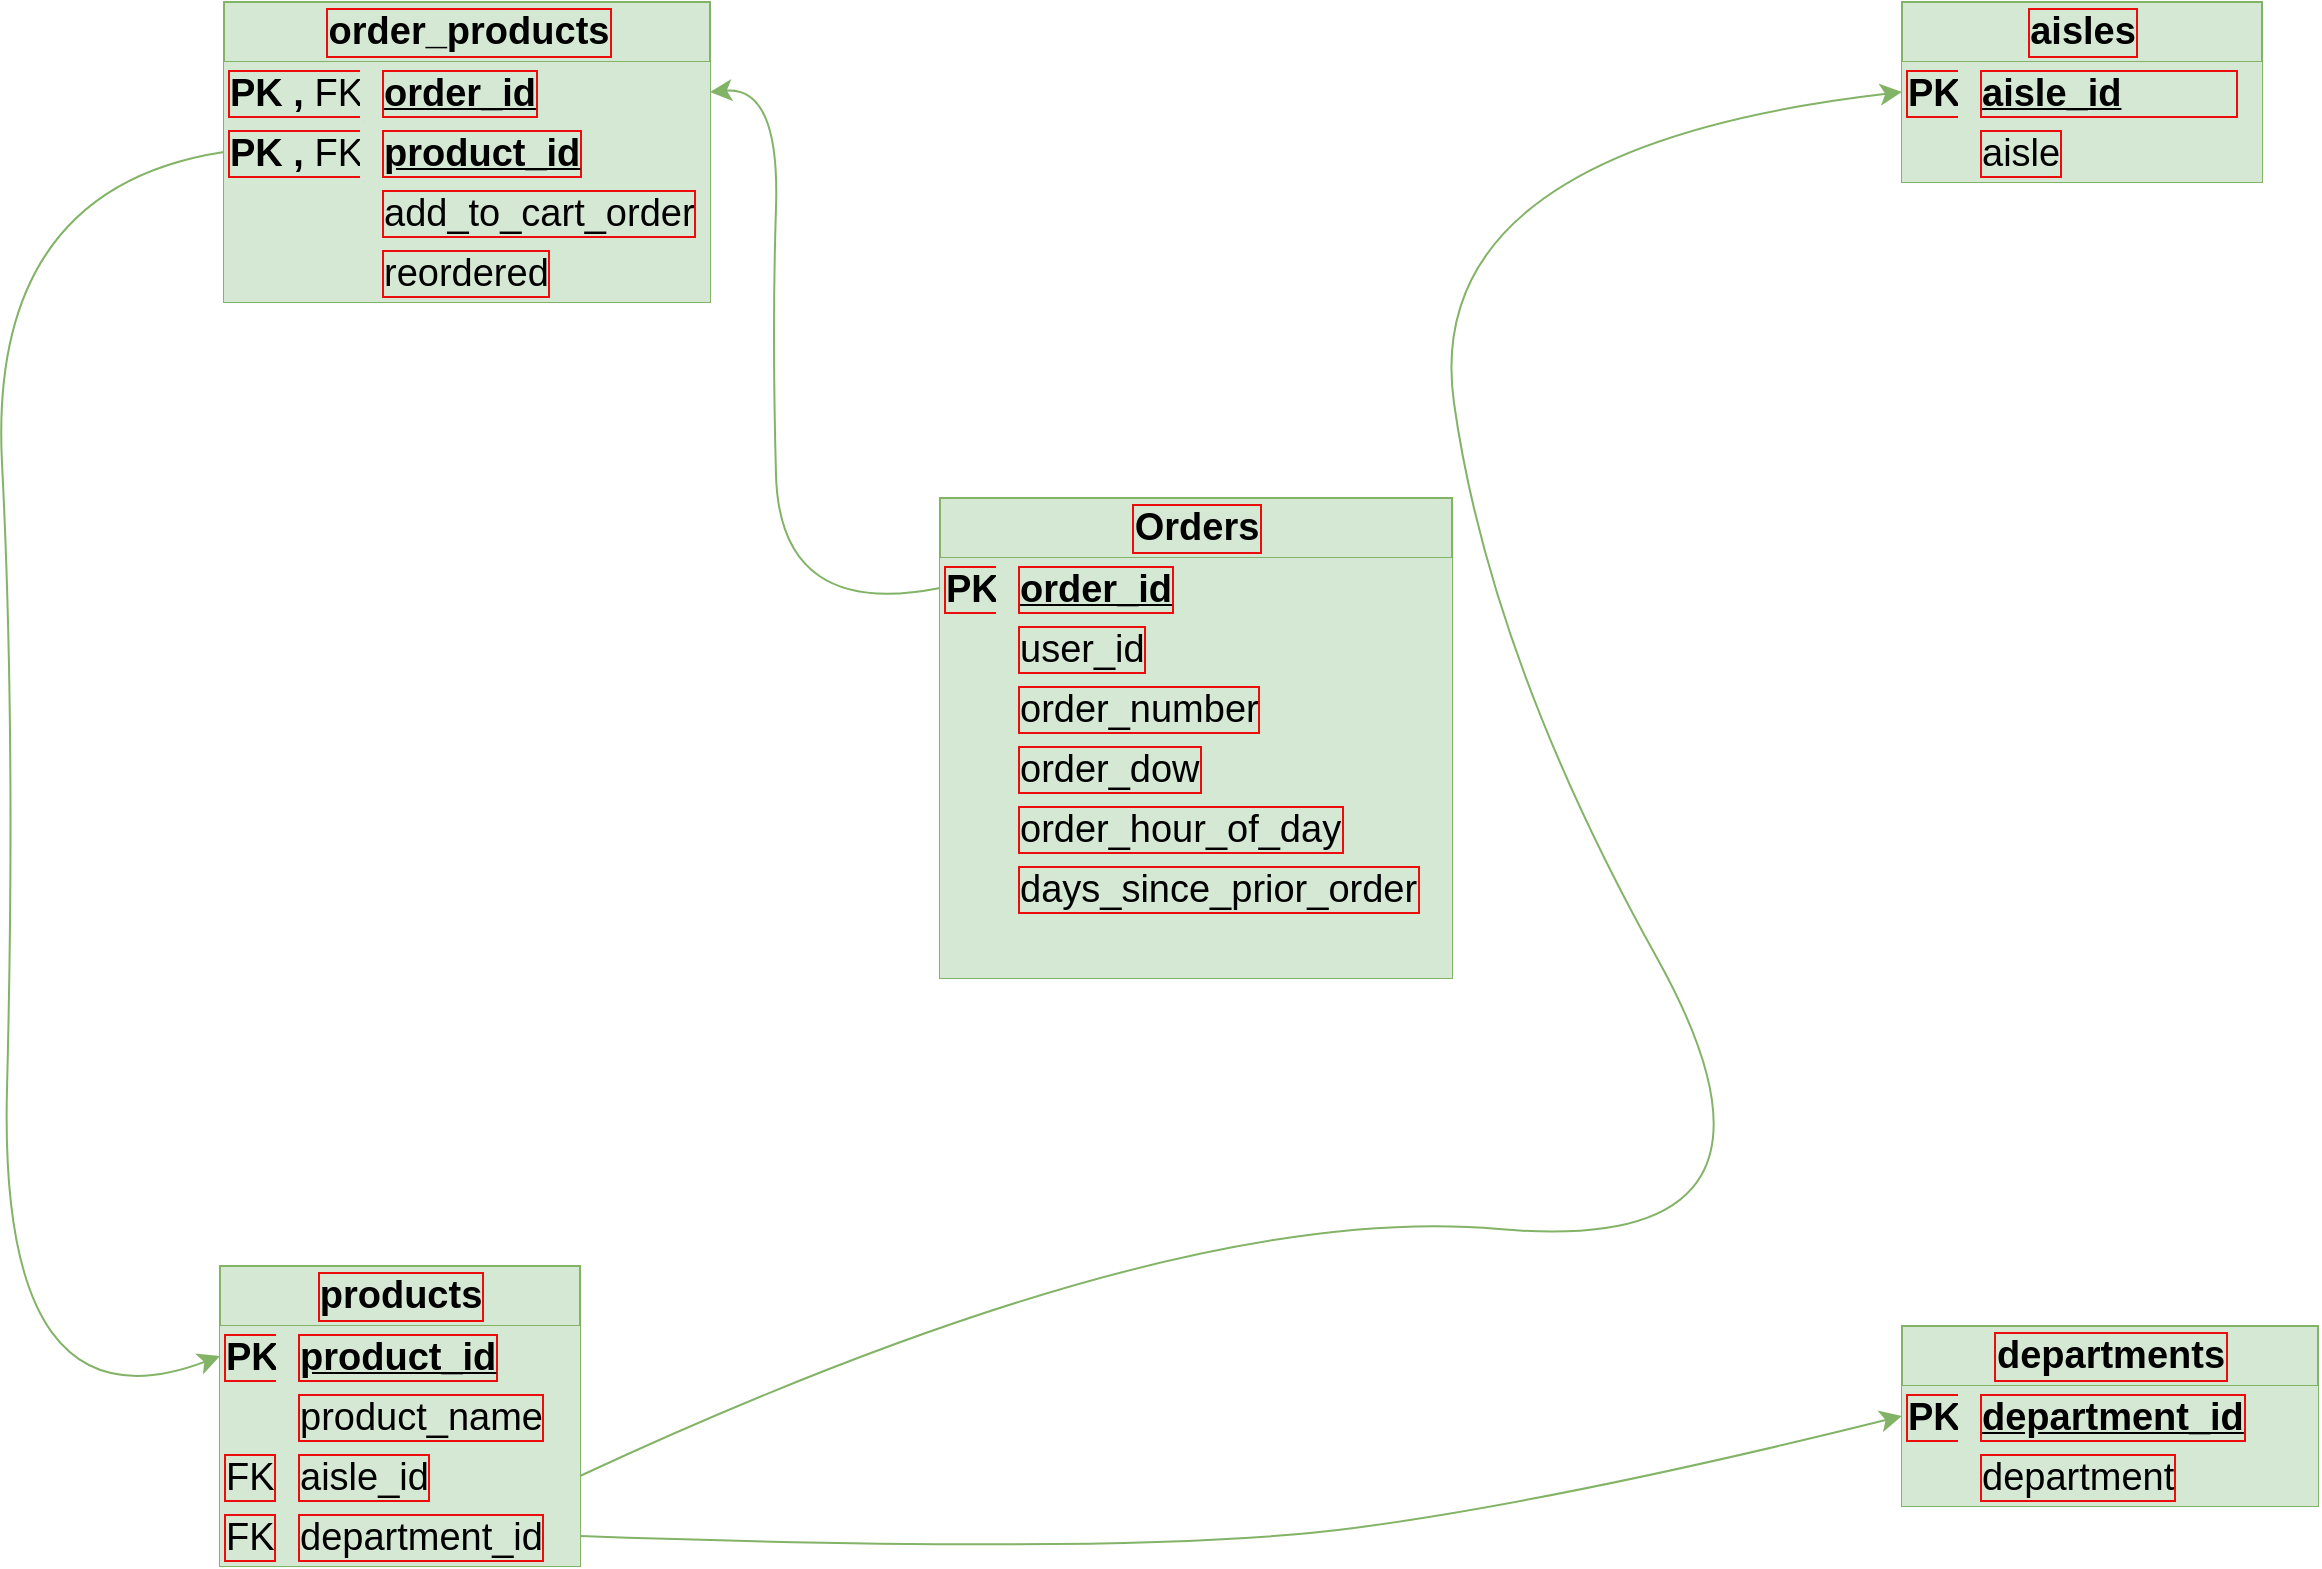 <mxfile version="21.6.6" type="device">
  <diagram name="Page-1" id="qRpfVopAPdZsKqlo9tMl">
    <mxGraphModel dx="1400" dy="1221" grid="0" gridSize="10" guides="1" tooltips="1" connect="1" arrows="1" fold="1" page="0" pageScale="1" pageWidth="850" pageHeight="1100" math="0" shadow="0">
      <root>
        <mxCell id="0" />
        <mxCell id="1" parent="0" />
        <mxCell id="ZXwp0ZntNAgwdxgvOFU_-1" value="Orders" style="shape=table;startSize=30;container=1;collapsible=1;childLayout=tableLayout;fixedRows=1;rowLines=0;fontStyle=1;align=center;resizeLast=1;html=1;fontSize=19;spacing=3;fillColor=#d5e8d4;strokeColor=#82b366;labelBorderColor=#ed0c0c;" vertex="1" parent="1">
          <mxGeometry x="510" y="192" width="256" height="240" as="geometry" />
        </mxCell>
        <mxCell id="ZXwp0ZntNAgwdxgvOFU_-2" value="" style="shape=tableRow;horizontal=0;startSize=0;swimlaneHead=0;swimlaneBody=0;fillColor=#d5e8d4;collapsible=0;dropTarget=0;points=[[0,0.5],[1,0.5]];portConstraint=eastwest;top=0;left=0;right=0;bottom=1;fontSize=19;spacing=3;strokeColor=#82b366;labelBorderColor=#ed0c0c;html=1;" vertex="1" parent="ZXwp0ZntNAgwdxgvOFU_-1">
          <mxGeometry y="30" width="256" height="30" as="geometry" />
        </mxCell>
        <mxCell id="ZXwp0ZntNAgwdxgvOFU_-3" value="PK" style="shape=partialRectangle;connectable=0;fillColor=#d5e8d4;top=0;left=0;bottom=0;right=0;fontStyle=1;overflow=hidden;html=1;fontSize=19;spacing=3;strokeColor=#82b366;labelBorderColor=#ed0c0c;" vertex="1" parent="ZXwp0ZntNAgwdxgvOFU_-2">
          <mxGeometry width="30" height="30" as="geometry">
            <mxRectangle width="30" height="30" as="alternateBounds" />
          </mxGeometry>
        </mxCell>
        <mxCell id="ZXwp0ZntNAgwdxgvOFU_-4" value="order_id" style="shape=partialRectangle;connectable=0;fillColor=#d5e8d4;top=0;left=0;bottom=0;right=0;align=left;spacingLeft=6;fontStyle=5;overflow=hidden;html=1;fontSize=19;spacing=3;strokeColor=#82b366;labelBorderColor=#ed0c0c;" vertex="1" parent="ZXwp0ZntNAgwdxgvOFU_-2">
          <mxGeometry x="30" width="226" height="30" as="geometry">
            <mxRectangle width="226" height="30" as="alternateBounds" />
          </mxGeometry>
        </mxCell>
        <mxCell id="ZXwp0ZntNAgwdxgvOFU_-5" value="" style="shape=tableRow;horizontal=0;startSize=0;swimlaneHead=0;swimlaneBody=0;fillColor=#d5e8d4;collapsible=0;dropTarget=0;points=[[0,0.5],[1,0.5]];portConstraint=eastwest;top=0;left=0;right=0;bottom=0;fontSize=19;spacing=3;strokeColor=#82b366;labelBorderColor=#ed0c0c;html=1;" vertex="1" parent="ZXwp0ZntNAgwdxgvOFU_-1">
          <mxGeometry y="60" width="256" height="30" as="geometry" />
        </mxCell>
        <mxCell id="ZXwp0ZntNAgwdxgvOFU_-6" value="" style="shape=partialRectangle;connectable=0;fillColor=#d5e8d4;top=0;left=0;bottom=0;right=0;editable=1;overflow=hidden;html=1;fontSize=19;spacing=3;strokeColor=#82b366;labelBorderColor=#ed0c0c;" vertex="1" parent="ZXwp0ZntNAgwdxgvOFU_-5">
          <mxGeometry width="30" height="30" as="geometry">
            <mxRectangle width="30" height="30" as="alternateBounds" />
          </mxGeometry>
        </mxCell>
        <mxCell id="ZXwp0ZntNAgwdxgvOFU_-7" value="user_id" style="shape=partialRectangle;connectable=0;fillColor=#d5e8d4;top=0;left=0;bottom=0;right=0;align=left;spacingLeft=6;overflow=hidden;html=1;fontSize=19;spacing=3;strokeColor=#82b366;labelBorderColor=#ed0c0c;" vertex="1" parent="ZXwp0ZntNAgwdxgvOFU_-5">
          <mxGeometry x="30" width="226" height="30" as="geometry">
            <mxRectangle width="226" height="30" as="alternateBounds" />
          </mxGeometry>
        </mxCell>
        <mxCell id="ZXwp0ZntNAgwdxgvOFU_-8" value="" style="shape=tableRow;horizontal=0;startSize=0;swimlaneHead=0;swimlaneBody=0;fillColor=#d5e8d4;collapsible=0;dropTarget=0;points=[[0,0.5],[1,0.5]];portConstraint=eastwest;top=0;left=0;right=0;bottom=0;fontSize=19;spacing=3;strokeColor=#82b366;labelBorderColor=#ed0c0c;html=1;" vertex="1" parent="ZXwp0ZntNAgwdxgvOFU_-1">
          <mxGeometry y="90" width="256" height="30" as="geometry" />
        </mxCell>
        <mxCell id="ZXwp0ZntNAgwdxgvOFU_-9" value="" style="shape=partialRectangle;connectable=0;fillColor=#d5e8d4;top=0;left=0;bottom=0;right=0;editable=1;overflow=hidden;html=1;fontSize=19;spacing=3;strokeColor=#82b366;labelBorderColor=#ed0c0c;" vertex="1" parent="ZXwp0ZntNAgwdxgvOFU_-8">
          <mxGeometry width="30" height="30" as="geometry">
            <mxRectangle width="30" height="30" as="alternateBounds" />
          </mxGeometry>
        </mxCell>
        <mxCell id="ZXwp0ZntNAgwdxgvOFU_-10" value="order_number" style="shape=partialRectangle;connectable=0;fillColor=#d5e8d4;top=0;left=0;bottom=0;right=0;align=left;spacingLeft=6;overflow=hidden;html=1;fontSize=19;spacing=3;strokeColor=#82b366;labelBorderColor=#ed0c0c;" vertex="1" parent="ZXwp0ZntNAgwdxgvOFU_-8">
          <mxGeometry x="30" width="226" height="30" as="geometry">
            <mxRectangle width="226" height="30" as="alternateBounds" />
          </mxGeometry>
        </mxCell>
        <mxCell id="ZXwp0ZntNAgwdxgvOFU_-11" value="" style="shape=tableRow;horizontal=0;startSize=0;swimlaneHead=0;swimlaneBody=0;fillColor=#d5e8d4;collapsible=0;dropTarget=0;points=[[0,0.5],[1,0.5]];portConstraint=eastwest;top=0;left=0;right=0;bottom=0;fontSize=19;spacing=3;strokeColor=#82b366;labelBorderColor=#ed0c0c;html=1;" vertex="1" parent="ZXwp0ZntNAgwdxgvOFU_-1">
          <mxGeometry y="120" width="256" height="30" as="geometry" />
        </mxCell>
        <mxCell id="ZXwp0ZntNAgwdxgvOFU_-12" value="" style="shape=partialRectangle;connectable=0;fillColor=#d5e8d4;top=0;left=0;bottom=0;right=0;editable=1;overflow=hidden;html=1;fontSize=19;spacing=3;strokeColor=#82b366;labelBorderColor=#ed0c0c;" vertex="1" parent="ZXwp0ZntNAgwdxgvOFU_-11">
          <mxGeometry width="30" height="30" as="geometry">
            <mxRectangle width="30" height="30" as="alternateBounds" />
          </mxGeometry>
        </mxCell>
        <mxCell id="ZXwp0ZntNAgwdxgvOFU_-13" value="order_dow" style="shape=partialRectangle;connectable=0;fillColor=#d5e8d4;top=0;left=0;bottom=0;right=0;align=left;spacingLeft=6;overflow=hidden;html=1;fontSize=19;spacing=3;strokeColor=#82b366;labelBorderColor=#ed0c0c;" vertex="1" parent="ZXwp0ZntNAgwdxgvOFU_-11">
          <mxGeometry x="30" width="226" height="30" as="geometry">
            <mxRectangle width="226" height="30" as="alternateBounds" />
          </mxGeometry>
        </mxCell>
        <mxCell id="ZXwp0ZntNAgwdxgvOFU_-17" value="" style="shape=tableRow;horizontal=0;startSize=0;swimlaneHead=0;swimlaneBody=0;fillColor=#d5e8d4;collapsible=0;dropTarget=0;points=[[0,0.5],[1,0.5]];portConstraint=eastwest;top=0;left=0;right=0;bottom=0;fontSize=19;spacing=3;strokeColor=#82b366;labelBorderColor=#ed0c0c;html=1;" vertex="1" parent="ZXwp0ZntNAgwdxgvOFU_-1">
          <mxGeometry y="150" width="256" height="30" as="geometry" />
        </mxCell>
        <mxCell id="ZXwp0ZntNAgwdxgvOFU_-18" style="shape=partialRectangle;connectable=0;fillColor=#d5e8d4;top=0;left=0;bottom=0;right=0;editable=1;overflow=hidden;html=1;fontSize=19;spacing=3;strokeColor=#82b366;labelBorderColor=#ed0c0c;" vertex="1" parent="ZXwp0ZntNAgwdxgvOFU_-17">
          <mxGeometry width="30" height="30" as="geometry">
            <mxRectangle width="30" height="30" as="alternateBounds" />
          </mxGeometry>
        </mxCell>
        <mxCell id="ZXwp0ZntNAgwdxgvOFU_-19" value="order_hour_of_day" style="shape=partialRectangle;connectable=0;fillColor=#d5e8d4;top=0;left=0;bottom=0;right=0;align=left;spacingLeft=6;overflow=hidden;html=1;fontSize=19;spacing=3;strokeColor=#82b366;labelBorderColor=#ed0c0c;" vertex="1" parent="ZXwp0ZntNAgwdxgvOFU_-17">
          <mxGeometry x="30" width="226" height="30" as="geometry">
            <mxRectangle width="226" height="30" as="alternateBounds" />
          </mxGeometry>
        </mxCell>
        <mxCell id="ZXwp0ZntNAgwdxgvOFU_-14" value="" style="shape=tableRow;horizontal=0;startSize=0;swimlaneHead=0;swimlaneBody=0;fillColor=#d5e8d4;collapsible=0;dropTarget=0;points=[[0,0.5],[1,0.5]];portConstraint=eastwest;top=0;left=0;right=0;bottom=0;fontSize=19;spacing=3;strokeColor=#82b366;labelBorderColor=#ed0c0c;html=1;" vertex="1" parent="ZXwp0ZntNAgwdxgvOFU_-1">
          <mxGeometry y="180" width="256" height="30" as="geometry" />
        </mxCell>
        <mxCell id="ZXwp0ZntNAgwdxgvOFU_-15" style="shape=partialRectangle;connectable=0;fillColor=#d5e8d4;top=0;left=0;bottom=0;right=0;editable=1;overflow=hidden;html=1;fontSize=19;spacing=3;strokeColor=#82b366;labelBorderColor=#ed0c0c;" vertex="1" parent="ZXwp0ZntNAgwdxgvOFU_-14">
          <mxGeometry width="30" height="30" as="geometry">
            <mxRectangle width="30" height="30" as="alternateBounds" />
          </mxGeometry>
        </mxCell>
        <mxCell id="ZXwp0ZntNAgwdxgvOFU_-16" value="days_since_prior_order" style="shape=partialRectangle;connectable=0;fillColor=#d5e8d4;top=0;left=0;bottom=0;right=0;align=left;spacingLeft=6;overflow=hidden;html=1;fontSize=19;spacing=3;strokeColor=#82b366;labelBorderColor=#ed0c0c;" vertex="1" parent="ZXwp0ZntNAgwdxgvOFU_-14">
          <mxGeometry x="30" width="226" height="30" as="geometry">
            <mxRectangle width="226" height="30" as="alternateBounds" />
          </mxGeometry>
        </mxCell>
        <mxCell id="ZXwp0ZntNAgwdxgvOFU_-20" value="" style="shape=tableRow;horizontal=0;startSize=0;swimlaneHead=0;swimlaneBody=0;fillColor=#d5e8d4;collapsible=0;dropTarget=0;points=[[0,0.5],[1,0.5]];portConstraint=eastwest;top=0;left=0;right=0;bottom=0;fontSize=19;spacing=3;strokeColor=#82b366;labelBorderColor=#ed0c0c;html=1;" vertex="1" parent="ZXwp0ZntNAgwdxgvOFU_-1">
          <mxGeometry y="210" width="256" height="30" as="geometry" />
        </mxCell>
        <mxCell id="ZXwp0ZntNAgwdxgvOFU_-21" style="shape=partialRectangle;connectable=0;fillColor=#d5e8d4;top=0;left=0;bottom=0;right=0;editable=1;overflow=hidden;html=1;fontSize=19;spacing=3;strokeColor=#82b366;labelBorderColor=#ed0c0c;" vertex="1" parent="ZXwp0ZntNAgwdxgvOFU_-20">
          <mxGeometry width="30" height="30" as="geometry">
            <mxRectangle width="30" height="30" as="alternateBounds" />
          </mxGeometry>
        </mxCell>
        <mxCell id="ZXwp0ZntNAgwdxgvOFU_-22" style="shape=partialRectangle;connectable=0;fillColor=#d5e8d4;top=0;left=0;bottom=0;right=0;align=left;spacingLeft=6;overflow=hidden;html=1;fontSize=19;spacing=3;strokeColor=#82b366;labelBorderColor=#ed0c0c;" vertex="1" parent="ZXwp0ZntNAgwdxgvOFU_-20">
          <mxGeometry x="30" width="226" height="30" as="geometry">
            <mxRectangle width="226" height="30" as="alternateBounds" />
          </mxGeometry>
        </mxCell>
        <mxCell id="ZXwp0ZntNAgwdxgvOFU_-45" value="aisles" style="shape=table;startSize=30;container=1;collapsible=1;childLayout=tableLayout;fixedRows=1;rowLines=0;fontStyle=1;align=center;resizeLast=1;html=1;fontSize=19;spacing=3;fillColor=#d5e8d4;strokeColor=#82b366;labelBorderColor=#ed0c0c;" vertex="1" parent="1">
          <mxGeometry x="991" y="-56" width="180" height="90" as="geometry" />
        </mxCell>
        <mxCell id="ZXwp0ZntNAgwdxgvOFU_-46" value="" style="shape=tableRow;horizontal=0;startSize=0;swimlaneHead=0;swimlaneBody=0;fillColor=#d5e8d4;collapsible=0;dropTarget=0;points=[[0,0.5],[1,0.5]];portConstraint=eastwest;top=0;left=0;right=0;bottom=1;fontSize=19;spacing=3;strokeColor=#82b366;labelBorderColor=#ed0c0c;html=1;" vertex="1" parent="ZXwp0ZntNAgwdxgvOFU_-45">
          <mxGeometry y="30" width="180" height="30" as="geometry" />
        </mxCell>
        <mxCell id="ZXwp0ZntNAgwdxgvOFU_-47" value="PK" style="shape=partialRectangle;connectable=0;fillColor=#d5e8d4;top=0;left=0;bottom=0;right=0;fontStyle=1;overflow=hidden;html=1;fontSize=19;spacing=3;strokeColor=#82b366;labelBorderColor=#ed0c0c;" vertex="1" parent="ZXwp0ZntNAgwdxgvOFU_-46">
          <mxGeometry width="30" height="30" as="geometry">
            <mxRectangle width="30" height="30" as="alternateBounds" />
          </mxGeometry>
        </mxCell>
        <mxCell id="ZXwp0ZntNAgwdxgvOFU_-48" value="aisle_id&lt;span style=&quot;white-space: pre; font-size: 19px;&quot;&gt;&#x9;&lt;/span&gt;&lt;span style=&quot;white-space: pre; font-size: 19px;&quot;&gt;&#x9;&lt;/span&gt;" style="shape=partialRectangle;connectable=0;fillColor=#d5e8d4;top=0;left=0;bottom=0;right=0;align=left;spacingLeft=6;fontStyle=5;overflow=hidden;html=1;fontSize=19;spacing=3;strokeColor=#82b366;labelBorderColor=#ed0c0c;" vertex="1" parent="ZXwp0ZntNAgwdxgvOFU_-46">
          <mxGeometry x="30" width="150" height="30" as="geometry">
            <mxRectangle width="150" height="30" as="alternateBounds" />
          </mxGeometry>
        </mxCell>
        <mxCell id="ZXwp0ZntNAgwdxgvOFU_-49" value="" style="shape=tableRow;horizontal=0;startSize=0;swimlaneHead=0;swimlaneBody=0;fillColor=#d5e8d4;collapsible=0;dropTarget=0;points=[[0,0.5],[1,0.5]];portConstraint=eastwest;top=0;left=0;right=0;bottom=0;fontSize=19;spacing=3;strokeColor=#82b366;labelBorderColor=#ed0c0c;html=1;" vertex="1" parent="ZXwp0ZntNAgwdxgvOFU_-45">
          <mxGeometry y="60" width="180" height="30" as="geometry" />
        </mxCell>
        <mxCell id="ZXwp0ZntNAgwdxgvOFU_-50" value="" style="shape=partialRectangle;connectable=0;fillColor=#d5e8d4;top=0;left=0;bottom=0;right=0;editable=1;overflow=hidden;html=1;fontSize=19;spacing=3;strokeColor=#82b366;labelBorderColor=#ed0c0c;" vertex="1" parent="ZXwp0ZntNAgwdxgvOFU_-49">
          <mxGeometry width="30" height="30" as="geometry">
            <mxRectangle width="30" height="30" as="alternateBounds" />
          </mxGeometry>
        </mxCell>
        <mxCell id="ZXwp0ZntNAgwdxgvOFU_-51" value="aisle" style="shape=partialRectangle;connectable=0;fillColor=#d5e8d4;top=0;left=0;bottom=0;right=0;align=left;spacingLeft=6;overflow=hidden;html=1;fontSize=19;spacing=3;strokeColor=#82b366;labelBorderColor=#ed0c0c;" vertex="1" parent="ZXwp0ZntNAgwdxgvOFU_-49">
          <mxGeometry x="30" width="150" height="30" as="geometry">
            <mxRectangle width="150" height="30" as="alternateBounds" />
          </mxGeometry>
        </mxCell>
        <mxCell id="ZXwp0ZntNAgwdxgvOFU_-80" value="departments" style="shape=table;startSize=30;container=1;collapsible=1;childLayout=tableLayout;fixedRows=1;rowLines=0;fontStyle=1;align=center;resizeLast=1;html=1;fontSize=19;spacing=3;fillColor=#d5e8d4;strokeColor=#82b366;labelBorderColor=#ed0c0c;" vertex="1" parent="1">
          <mxGeometry x="991" y="606" width="208" height="90" as="geometry" />
        </mxCell>
        <mxCell id="ZXwp0ZntNAgwdxgvOFU_-81" value="" style="shape=tableRow;horizontal=0;startSize=0;swimlaneHead=0;swimlaneBody=0;fillColor=#d5e8d4;collapsible=0;dropTarget=0;points=[[0,0.5],[1,0.5]];portConstraint=eastwest;top=0;left=0;right=0;bottom=1;fontSize=19;spacing=3;strokeColor=#82b366;labelBorderColor=#ed0c0c;html=1;" vertex="1" parent="ZXwp0ZntNAgwdxgvOFU_-80">
          <mxGeometry y="30" width="208" height="30" as="geometry" />
        </mxCell>
        <mxCell id="ZXwp0ZntNAgwdxgvOFU_-82" value="PK" style="shape=partialRectangle;connectable=0;fillColor=#d5e8d4;top=0;left=0;bottom=0;right=0;fontStyle=1;overflow=hidden;html=1;fontSize=19;spacing=3;strokeColor=#82b366;labelBorderColor=#ed0c0c;" vertex="1" parent="ZXwp0ZntNAgwdxgvOFU_-81">
          <mxGeometry width="30" height="30" as="geometry">
            <mxRectangle width="30" height="30" as="alternateBounds" />
          </mxGeometry>
        </mxCell>
        <mxCell id="ZXwp0ZntNAgwdxgvOFU_-83" value="department_id" style="shape=partialRectangle;connectable=0;fillColor=#d5e8d4;top=0;left=0;bottom=0;right=0;align=left;spacingLeft=6;fontStyle=5;overflow=hidden;html=1;fontSize=19;spacing=3;strokeColor=#82b366;labelBorderColor=#ed0c0c;" vertex="1" parent="ZXwp0ZntNAgwdxgvOFU_-81">
          <mxGeometry x="30" width="178" height="30" as="geometry">
            <mxRectangle width="178" height="30" as="alternateBounds" />
          </mxGeometry>
        </mxCell>
        <mxCell id="ZXwp0ZntNAgwdxgvOFU_-84" value="" style="shape=tableRow;horizontal=0;startSize=0;swimlaneHead=0;swimlaneBody=0;fillColor=#d5e8d4;collapsible=0;dropTarget=0;points=[[0,0.5],[1,0.5]];portConstraint=eastwest;top=0;left=0;right=0;bottom=0;fontSize=19;spacing=3;strokeColor=#82b366;labelBorderColor=#ed0c0c;html=1;" vertex="1" parent="ZXwp0ZntNAgwdxgvOFU_-80">
          <mxGeometry y="60" width="208" height="30" as="geometry" />
        </mxCell>
        <mxCell id="ZXwp0ZntNAgwdxgvOFU_-85" value="" style="shape=partialRectangle;connectable=0;fillColor=#d5e8d4;top=0;left=0;bottom=0;right=0;editable=1;overflow=hidden;html=1;fontSize=19;spacing=3;strokeColor=#82b366;labelBorderColor=#ed0c0c;" vertex="1" parent="ZXwp0ZntNAgwdxgvOFU_-84">
          <mxGeometry width="30" height="30" as="geometry">
            <mxRectangle width="30" height="30" as="alternateBounds" />
          </mxGeometry>
        </mxCell>
        <mxCell id="ZXwp0ZntNAgwdxgvOFU_-86" value="department" style="shape=partialRectangle;connectable=0;fillColor=#d5e8d4;top=0;left=0;bottom=0;right=0;align=left;spacingLeft=6;overflow=hidden;html=1;fontSize=19;spacing=3;strokeColor=#82b366;labelBorderColor=#ed0c0c;" vertex="1" parent="ZXwp0ZntNAgwdxgvOFU_-84">
          <mxGeometry x="30" width="178" height="30" as="geometry">
            <mxRectangle width="178" height="30" as="alternateBounds" />
          </mxGeometry>
        </mxCell>
        <mxCell id="ZXwp0ZntNAgwdxgvOFU_-91" value="products" style="shape=table;startSize=30;container=1;collapsible=1;childLayout=tableLayout;fixedRows=1;rowLines=0;fontStyle=1;align=center;resizeLast=1;html=1;fontSize=19;spacing=3;fillColor=#d5e8d4;strokeColor=#82b366;labelBorderColor=#ed0c0c;" vertex="1" parent="1">
          <mxGeometry x="150" y="576" width="180" height="150" as="geometry" />
        </mxCell>
        <mxCell id="ZXwp0ZntNAgwdxgvOFU_-92" value="" style="shape=tableRow;horizontal=0;startSize=0;swimlaneHead=0;swimlaneBody=0;fillColor=#d5e8d4;collapsible=0;dropTarget=0;points=[[0,0.5],[1,0.5]];portConstraint=eastwest;top=0;left=0;right=0;bottom=1;fontSize=19;spacing=3;strokeColor=#82b366;labelBorderColor=#ed0c0c;html=1;" vertex="1" parent="ZXwp0ZntNAgwdxgvOFU_-91">
          <mxGeometry y="30" width="180" height="30" as="geometry" />
        </mxCell>
        <mxCell id="ZXwp0ZntNAgwdxgvOFU_-93" value="PK" style="shape=partialRectangle;connectable=0;fillColor=#d5e8d4;top=0;left=0;bottom=0;right=0;fontStyle=1;overflow=hidden;html=1;fontSize=19;spacing=3;strokeColor=#82b366;labelBorderColor=#ed0c0c;" vertex="1" parent="ZXwp0ZntNAgwdxgvOFU_-92">
          <mxGeometry width="30" height="30" as="geometry">
            <mxRectangle width="30" height="30" as="alternateBounds" />
          </mxGeometry>
        </mxCell>
        <mxCell id="ZXwp0ZntNAgwdxgvOFU_-94" value="product_id" style="shape=partialRectangle;connectable=0;fillColor=#d5e8d4;top=0;left=0;bottom=0;right=0;align=left;spacingLeft=6;fontStyle=5;overflow=hidden;html=1;fontSize=19;spacing=3;strokeColor=#82b366;labelBorderColor=#ed0c0c;" vertex="1" parent="ZXwp0ZntNAgwdxgvOFU_-92">
          <mxGeometry x="30" width="150" height="30" as="geometry">
            <mxRectangle width="150" height="30" as="alternateBounds" />
          </mxGeometry>
        </mxCell>
        <mxCell id="ZXwp0ZntNAgwdxgvOFU_-95" value="" style="shape=tableRow;horizontal=0;startSize=0;swimlaneHead=0;swimlaneBody=0;fillColor=#d5e8d4;collapsible=0;dropTarget=0;points=[[0,0.5],[1,0.5]];portConstraint=eastwest;top=0;left=0;right=0;bottom=0;fontSize=19;spacing=3;strokeColor=#82b366;labelBorderColor=#ed0c0c;html=1;" vertex="1" parent="ZXwp0ZntNAgwdxgvOFU_-91">
          <mxGeometry y="60" width="180" height="30" as="geometry" />
        </mxCell>
        <mxCell id="ZXwp0ZntNAgwdxgvOFU_-96" value="" style="shape=partialRectangle;connectable=0;fillColor=#d5e8d4;top=0;left=0;bottom=0;right=0;editable=1;overflow=hidden;html=1;fontSize=19;spacing=3;strokeColor=#82b366;labelBorderColor=#ed0c0c;" vertex="1" parent="ZXwp0ZntNAgwdxgvOFU_-95">
          <mxGeometry width="30" height="30" as="geometry">
            <mxRectangle width="30" height="30" as="alternateBounds" />
          </mxGeometry>
        </mxCell>
        <mxCell id="ZXwp0ZntNAgwdxgvOFU_-97" value="product_name" style="shape=partialRectangle;connectable=0;fillColor=#d5e8d4;top=0;left=0;bottom=0;right=0;align=left;spacingLeft=6;overflow=hidden;html=1;fontSize=19;spacing=3;strokeColor=#82b366;labelBorderColor=#ed0c0c;" vertex="1" parent="ZXwp0ZntNAgwdxgvOFU_-95">
          <mxGeometry x="30" width="150" height="30" as="geometry">
            <mxRectangle width="150" height="30" as="alternateBounds" />
          </mxGeometry>
        </mxCell>
        <mxCell id="ZXwp0ZntNAgwdxgvOFU_-98" value="" style="shape=tableRow;horizontal=0;startSize=0;swimlaneHead=0;swimlaneBody=0;fillColor=#d5e8d4;collapsible=0;dropTarget=0;points=[[0,0.5],[1,0.5]];portConstraint=eastwest;top=0;left=0;right=0;bottom=0;fontSize=19;spacing=3;strokeColor=#82b366;labelBorderColor=#ed0c0c;html=1;" vertex="1" parent="ZXwp0ZntNAgwdxgvOFU_-91">
          <mxGeometry y="90" width="180" height="30" as="geometry" />
        </mxCell>
        <mxCell id="ZXwp0ZntNAgwdxgvOFU_-99" value="FK" style="shape=partialRectangle;connectable=0;fillColor=#d5e8d4;top=0;left=0;bottom=0;right=0;editable=1;overflow=hidden;html=1;fontSize=19;spacing=3;strokeColor=#82b366;labelBorderColor=#ed0c0c;" vertex="1" parent="ZXwp0ZntNAgwdxgvOFU_-98">
          <mxGeometry width="30" height="30" as="geometry">
            <mxRectangle width="30" height="30" as="alternateBounds" />
          </mxGeometry>
        </mxCell>
        <mxCell id="ZXwp0ZntNAgwdxgvOFU_-100" value="aisle_id" style="shape=partialRectangle;connectable=0;fillColor=#d5e8d4;top=0;left=0;bottom=0;right=0;align=left;spacingLeft=6;overflow=hidden;html=1;fontSize=19;spacing=3;strokeColor=#82b366;labelBorderColor=#ed0c0c;" vertex="1" parent="ZXwp0ZntNAgwdxgvOFU_-98">
          <mxGeometry x="30" width="150" height="30" as="geometry">
            <mxRectangle width="150" height="30" as="alternateBounds" />
          </mxGeometry>
        </mxCell>
        <mxCell id="ZXwp0ZntNAgwdxgvOFU_-101" value="" style="shape=tableRow;horizontal=0;startSize=0;swimlaneHead=0;swimlaneBody=0;fillColor=#d5e8d4;collapsible=0;dropTarget=0;points=[[0,0.5],[1,0.5]];portConstraint=eastwest;top=0;left=0;right=0;bottom=0;fontSize=19;spacing=3;strokeColor=#82b366;labelBorderColor=#ed0c0c;html=1;" vertex="1" parent="ZXwp0ZntNAgwdxgvOFU_-91">
          <mxGeometry y="120" width="180" height="30" as="geometry" />
        </mxCell>
        <mxCell id="ZXwp0ZntNAgwdxgvOFU_-102" value="FK" style="shape=partialRectangle;connectable=0;fillColor=#d5e8d4;top=0;left=0;bottom=0;right=0;editable=1;overflow=hidden;html=1;fontSize=19;spacing=3;strokeColor=#82b366;labelBorderColor=#ed0c0c;" vertex="1" parent="ZXwp0ZntNAgwdxgvOFU_-101">
          <mxGeometry width="30" height="30" as="geometry">
            <mxRectangle width="30" height="30" as="alternateBounds" />
          </mxGeometry>
        </mxCell>
        <mxCell id="ZXwp0ZntNAgwdxgvOFU_-103" value="department_id" style="shape=partialRectangle;connectable=0;fillColor=#d5e8d4;top=0;left=0;bottom=0;right=0;align=left;spacingLeft=6;overflow=hidden;html=1;fontSize=19;spacing=3;strokeColor=#82b366;labelBorderColor=#ed0c0c;" vertex="1" parent="ZXwp0ZntNAgwdxgvOFU_-101">
          <mxGeometry x="30" width="150" height="30" as="geometry">
            <mxRectangle width="150" height="30" as="alternateBounds" />
          </mxGeometry>
        </mxCell>
        <mxCell id="ZXwp0ZntNAgwdxgvOFU_-104" value="order_products" style="shape=table;startSize=30;container=1;collapsible=1;childLayout=tableLayout;fixedRows=1;rowLines=0;fontStyle=1;align=center;resizeLast=1;html=1;fontSize=19;spacing=3;fillColor=#d5e8d4;strokeColor=#82b366;labelBorderColor=#ed0c0c;" vertex="1" parent="1">
          <mxGeometry x="152" y="-56" width="243" height="150" as="geometry" />
        </mxCell>
        <mxCell id="ZXwp0ZntNAgwdxgvOFU_-105" value="" style="shape=tableRow;horizontal=0;startSize=0;swimlaneHead=0;swimlaneBody=0;fillColor=#d5e8d4;collapsible=0;dropTarget=0;points=[[0,0.5],[1,0.5]];portConstraint=eastwest;top=0;left=0;right=0;bottom=1;fontSize=19;spacing=3;strokeColor=#82b366;labelBorderColor=#ed0c0c;html=1;" vertex="1" parent="ZXwp0ZntNAgwdxgvOFU_-104">
          <mxGeometry y="30" width="243" height="30" as="geometry" />
        </mxCell>
        <mxCell id="ZXwp0ZntNAgwdxgvOFU_-106" value="PK , &lt;span style=&quot;font-weight: normal; font-size: 19px;&quot;&gt;FK&lt;/span&gt;" style="shape=partialRectangle;connectable=0;fillColor=#d5e8d4;top=0;left=0;bottom=0;right=0;fontStyle=1;overflow=hidden;html=1;fontSize=19;spacing=3;strokeColor=#82b366;labelBorderColor=#ed0c0c;" vertex="1" parent="ZXwp0ZntNAgwdxgvOFU_-105">
          <mxGeometry width="69.75" height="30" as="geometry">
            <mxRectangle width="69.75" height="30" as="alternateBounds" />
          </mxGeometry>
        </mxCell>
        <mxCell id="ZXwp0ZntNAgwdxgvOFU_-107" value="order_id" style="shape=partialRectangle;connectable=0;fillColor=#d5e8d4;top=0;left=0;bottom=0;right=0;align=left;spacingLeft=6;fontStyle=5;overflow=hidden;html=1;fontSize=19;spacing=3;strokeColor=#82b366;labelBorderColor=#ed0c0c;" vertex="1" parent="ZXwp0ZntNAgwdxgvOFU_-105">
          <mxGeometry x="69.75" width="173.25" height="30" as="geometry">
            <mxRectangle width="173.25" height="30" as="alternateBounds" />
          </mxGeometry>
        </mxCell>
        <mxCell id="ZXwp0ZntNAgwdxgvOFU_-120" value="" style="shape=tableRow;horizontal=0;startSize=0;swimlaneHead=0;swimlaneBody=0;fillColor=#d5e8d4;collapsible=0;dropTarget=0;points=[[0,0.5],[1,0.5]];portConstraint=eastwest;top=0;left=0;right=0;bottom=1;fontSize=19;spacing=3;strokeColor=#82b366;labelBorderColor=#ed0c0c;html=1;" vertex="1" parent="ZXwp0ZntNAgwdxgvOFU_-104">
          <mxGeometry y="60" width="243" height="30" as="geometry" />
        </mxCell>
        <mxCell id="ZXwp0ZntNAgwdxgvOFU_-121" value="PK , &lt;span style=&quot;font-weight: normal; font-size: 19px;&quot;&gt;FK&lt;/span&gt;" style="shape=partialRectangle;connectable=0;fillColor=#d5e8d4;top=0;left=0;bottom=0;right=0;fontStyle=1;overflow=hidden;html=1;fontSize=19;spacing=3;strokeColor=#82b366;labelBorderColor=#ed0c0c;" vertex="1" parent="ZXwp0ZntNAgwdxgvOFU_-120">
          <mxGeometry width="69.75" height="30" as="geometry">
            <mxRectangle width="69.75" height="30" as="alternateBounds" />
          </mxGeometry>
        </mxCell>
        <mxCell id="ZXwp0ZntNAgwdxgvOFU_-122" value="product_id" style="shape=partialRectangle;connectable=0;fillColor=#d5e8d4;top=0;left=0;bottom=0;right=0;align=left;spacingLeft=6;fontStyle=5;overflow=hidden;html=1;fontSize=19;spacing=3;strokeColor=#82b366;labelBorderColor=#ed0c0c;" vertex="1" parent="ZXwp0ZntNAgwdxgvOFU_-120">
          <mxGeometry x="69.75" width="173.25" height="30" as="geometry">
            <mxRectangle width="173.25" height="30" as="alternateBounds" />
          </mxGeometry>
        </mxCell>
        <mxCell id="ZXwp0ZntNAgwdxgvOFU_-111" value="" style="shape=tableRow;horizontal=0;startSize=0;swimlaneHead=0;swimlaneBody=0;fillColor=#d5e8d4;collapsible=0;dropTarget=0;points=[[0,0.5],[1,0.5]];portConstraint=eastwest;top=0;left=0;right=0;bottom=0;fontSize=19;spacing=3;strokeColor=#82b366;labelBorderColor=#ed0c0c;html=1;" vertex="1" parent="ZXwp0ZntNAgwdxgvOFU_-104">
          <mxGeometry y="90" width="243" height="30" as="geometry" />
        </mxCell>
        <mxCell id="ZXwp0ZntNAgwdxgvOFU_-112" value="" style="shape=partialRectangle;connectable=0;fillColor=#d5e8d4;top=0;left=0;bottom=0;right=0;editable=1;overflow=hidden;html=1;fontSize=19;spacing=3;strokeColor=#82b366;labelBorderColor=#ed0c0c;" vertex="1" parent="ZXwp0ZntNAgwdxgvOFU_-111">
          <mxGeometry width="69.75" height="30" as="geometry">
            <mxRectangle width="69.75" height="30" as="alternateBounds" />
          </mxGeometry>
        </mxCell>
        <mxCell id="ZXwp0ZntNAgwdxgvOFU_-113" value="add_to_cart_order" style="shape=partialRectangle;connectable=0;fillColor=#d5e8d4;top=0;left=0;bottom=0;right=0;align=left;spacingLeft=6;overflow=hidden;html=1;fontSize=19;spacing=3;strokeColor=#82b366;labelBorderColor=#ed0c0c;" vertex="1" parent="ZXwp0ZntNAgwdxgvOFU_-111">
          <mxGeometry x="69.75" width="173.25" height="30" as="geometry">
            <mxRectangle width="173.25" height="30" as="alternateBounds" />
          </mxGeometry>
        </mxCell>
        <mxCell id="ZXwp0ZntNAgwdxgvOFU_-114" value="" style="shape=tableRow;horizontal=0;startSize=0;swimlaneHead=0;swimlaneBody=0;fillColor=#d5e8d4;collapsible=0;dropTarget=0;points=[[0,0.5],[1,0.5]];portConstraint=eastwest;top=0;left=0;right=0;bottom=0;fontSize=19;spacing=3;strokeColor=#82b366;labelBorderColor=#ed0c0c;html=1;" vertex="1" parent="ZXwp0ZntNAgwdxgvOFU_-104">
          <mxGeometry y="120" width="243" height="30" as="geometry" />
        </mxCell>
        <mxCell id="ZXwp0ZntNAgwdxgvOFU_-115" value="" style="shape=partialRectangle;connectable=0;fillColor=#d5e8d4;top=0;left=0;bottom=0;right=0;editable=1;overflow=hidden;html=1;fontSize=19;spacing=3;strokeColor=#82b366;labelBorderColor=#ed0c0c;" vertex="1" parent="ZXwp0ZntNAgwdxgvOFU_-114">
          <mxGeometry width="69.75" height="30" as="geometry">
            <mxRectangle width="69.75" height="30" as="alternateBounds" />
          </mxGeometry>
        </mxCell>
        <mxCell id="ZXwp0ZntNAgwdxgvOFU_-116" value="reordered" style="shape=partialRectangle;connectable=0;fillColor=#d5e8d4;top=0;left=0;bottom=0;right=0;align=left;spacingLeft=6;overflow=hidden;html=1;fontSize=19;spacing=3;strokeColor=#82b366;labelBorderColor=#ed0c0c;" vertex="1" parent="ZXwp0ZntNAgwdxgvOFU_-114">
          <mxGeometry x="69.75" width="173.25" height="30" as="geometry">
            <mxRectangle width="173.25" height="30" as="alternateBounds" />
          </mxGeometry>
        </mxCell>
        <mxCell id="ZXwp0ZntNAgwdxgvOFU_-134" style="edgeStyle=none;curved=1;rounded=0;orthogonalLoop=1;jettySize=auto;html=1;entryX=1;entryY=0.5;entryDx=0;entryDy=0;fontSize=19;startSize=8;endSize=8;exitX=0;exitY=0.5;exitDx=0;exitDy=0;spacing=3;fillColor=#d5e8d4;strokeColor=#82b366;labelBorderColor=#ed0c0c;" edge="1" parent="1" source="ZXwp0ZntNAgwdxgvOFU_-2" target="ZXwp0ZntNAgwdxgvOFU_-105">
          <mxGeometry relative="1" as="geometry">
            <Array as="points">
              <mxPoint x="430" y="253" />
              <mxPoint x="426" y="108" />
              <mxPoint x="430" y="-14" />
            </Array>
          </mxGeometry>
        </mxCell>
        <mxCell id="ZXwp0ZntNAgwdxgvOFU_-135" style="edgeStyle=none;curved=1;rounded=0;orthogonalLoop=1;jettySize=auto;html=1;fontSize=19;startSize=8;endSize=8;entryX=0;entryY=0.5;entryDx=0;entryDy=0;exitX=0;exitY=0.5;exitDx=0;exitDy=0;spacing=3;fillColor=#d5e8d4;strokeColor=#82b366;labelBorderColor=#ed0c0c;" edge="1" parent="1" source="ZXwp0ZntNAgwdxgvOFU_-120" target="ZXwp0ZntNAgwdxgvOFU_-92">
          <mxGeometry relative="1" as="geometry">
            <mxPoint x="57" y="569" as="targetPoint" />
            <Array as="points">
              <mxPoint x="34" y="37" />
              <mxPoint x="48" y="312" />
              <mxPoint x="39" y="663" />
            </Array>
          </mxGeometry>
        </mxCell>
        <mxCell id="ZXwp0ZntNAgwdxgvOFU_-136" style="edgeStyle=none;curved=1;rounded=0;orthogonalLoop=1;jettySize=auto;html=1;exitX=1;exitY=0.5;exitDx=0;exitDy=0;entryX=0;entryY=0.5;entryDx=0;entryDy=0;fontSize=19;startSize=8;endSize=8;spacing=3;fillColor=#d5e8d4;strokeColor=#82b366;labelBorderColor=#ed0c0c;" edge="1" parent="1" source="ZXwp0ZntNAgwdxgvOFU_-101" target="ZXwp0ZntNAgwdxgvOFU_-81">
          <mxGeometry relative="1" as="geometry">
            <Array as="points">
              <mxPoint x="612" y="721" />
              <mxPoint x="822" y="693" />
            </Array>
          </mxGeometry>
        </mxCell>
        <mxCell id="ZXwp0ZntNAgwdxgvOFU_-137" style="edgeStyle=none;curved=1;rounded=0;orthogonalLoop=1;jettySize=auto;html=1;fontSize=19;startSize=8;endSize=8;entryX=0;entryY=0.5;entryDx=0;entryDy=0;exitX=1;exitY=0.5;exitDx=0;exitDy=0;spacing=3;fillColor=#d5e8d4;strokeColor=#82b366;labelBorderColor=#ed0c0c;" edge="1" parent="1" source="ZXwp0ZntNAgwdxgvOFU_-98" target="ZXwp0ZntNAgwdxgvOFU_-46">
          <mxGeometry relative="1" as="geometry">
            <mxPoint x="682.133" y="626.2" as="targetPoint" />
            <Array as="points">
              <mxPoint x="627" y="543" />
              <mxPoint x="952" y="572" />
              <mxPoint x="785" y="272" />
              <mxPoint x="749" y="17" />
            </Array>
          </mxGeometry>
        </mxCell>
      </root>
    </mxGraphModel>
  </diagram>
</mxfile>
